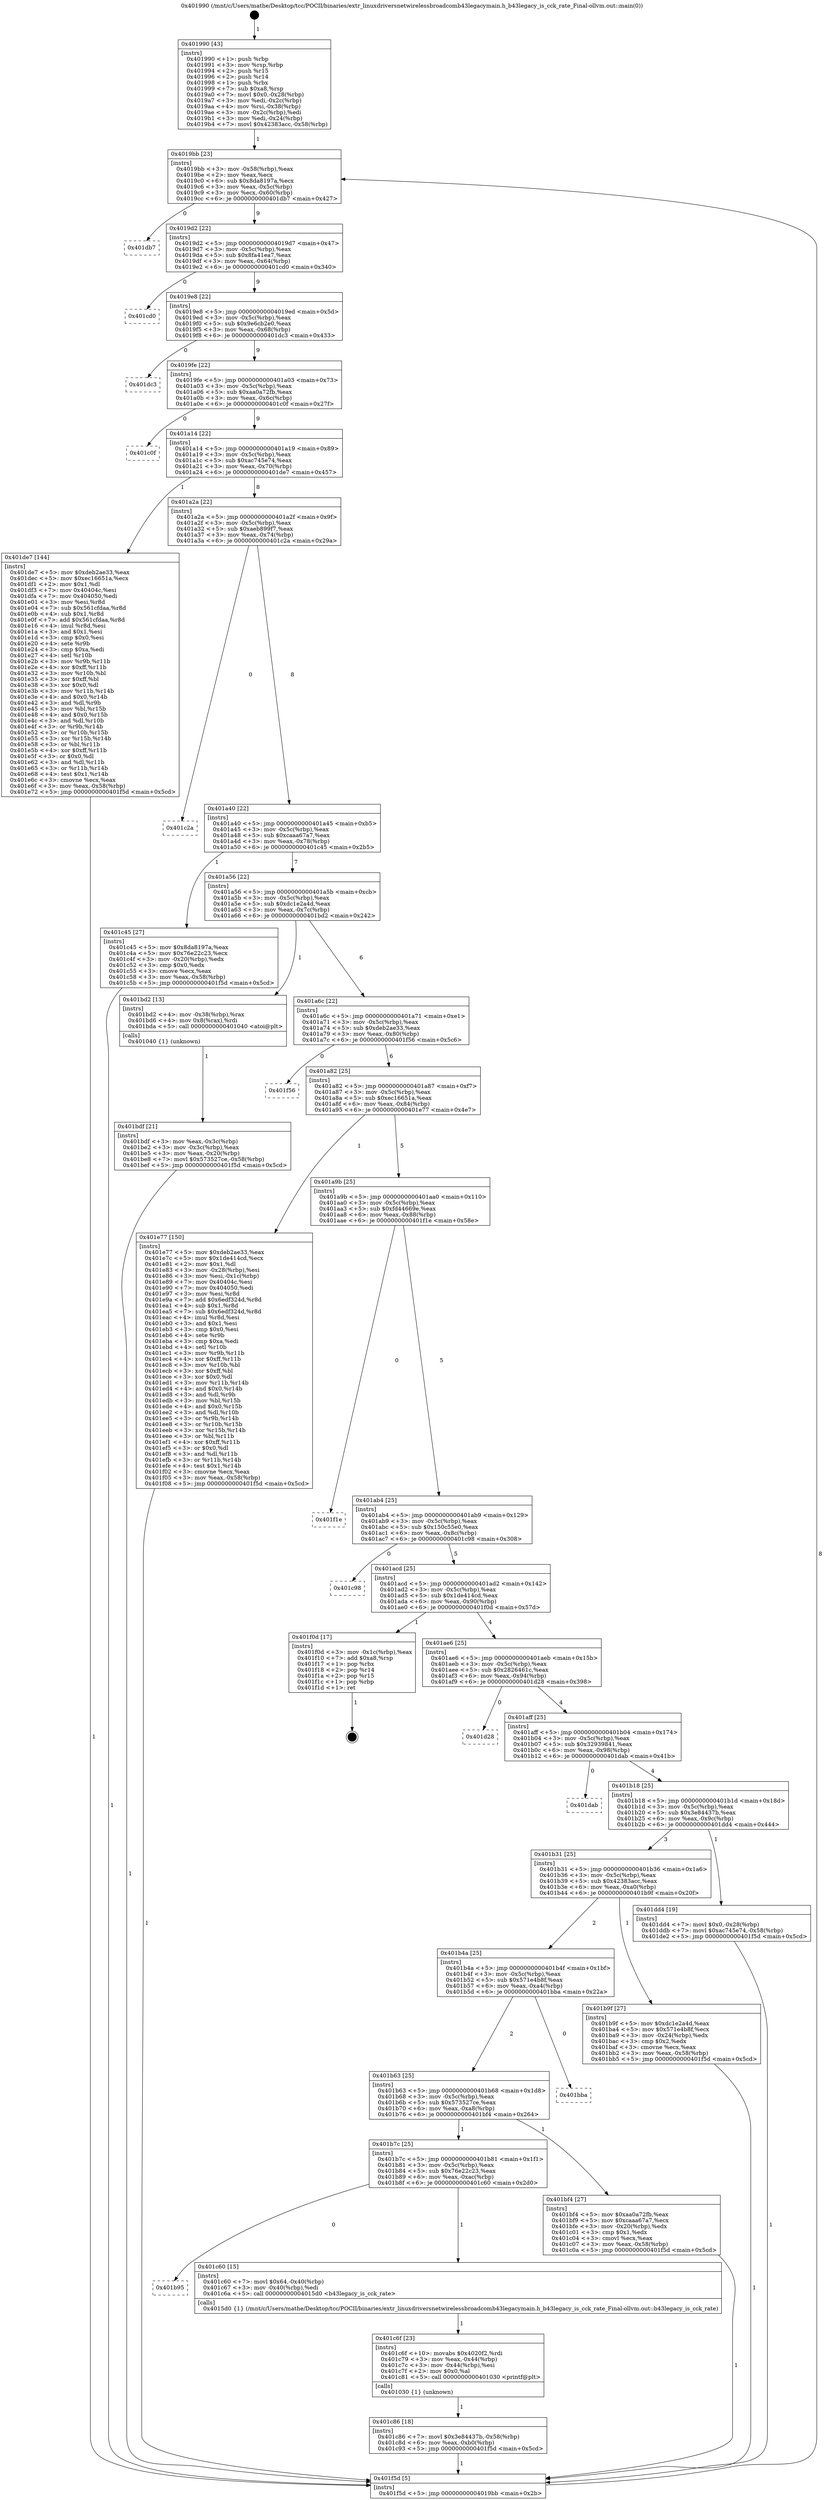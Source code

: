 digraph "0x401990" {
  label = "0x401990 (/mnt/c/Users/mathe/Desktop/tcc/POCII/binaries/extr_linuxdriversnetwirelessbroadcomb43legacymain.h_b43legacy_is_cck_rate_Final-ollvm.out::main(0))"
  labelloc = "t"
  node[shape=record]

  Entry [label="",width=0.3,height=0.3,shape=circle,fillcolor=black,style=filled]
  "0x4019bb" [label="{
     0x4019bb [23]\l
     | [instrs]\l
     &nbsp;&nbsp;0x4019bb \<+3\>: mov -0x58(%rbp),%eax\l
     &nbsp;&nbsp;0x4019be \<+2\>: mov %eax,%ecx\l
     &nbsp;&nbsp;0x4019c0 \<+6\>: sub $0x8da8197a,%ecx\l
     &nbsp;&nbsp;0x4019c6 \<+3\>: mov %eax,-0x5c(%rbp)\l
     &nbsp;&nbsp;0x4019c9 \<+3\>: mov %ecx,-0x60(%rbp)\l
     &nbsp;&nbsp;0x4019cc \<+6\>: je 0000000000401db7 \<main+0x427\>\l
  }"]
  "0x401db7" [label="{
     0x401db7\l
  }", style=dashed]
  "0x4019d2" [label="{
     0x4019d2 [22]\l
     | [instrs]\l
     &nbsp;&nbsp;0x4019d2 \<+5\>: jmp 00000000004019d7 \<main+0x47\>\l
     &nbsp;&nbsp;0x4019d7 \<+3\>: mov -0x5c(%rbp),%eax\l
     &nbsp;&nbsp;0x4019da \<+5\>: sub $0x8fa41ea7,%eax\l
     &nbsp;&nbsp;0x4019df \<+3\>: mov %eax,-0x64(%rbp)\l
     &nbsp;&nbsp;0x4019e2 \<+6\>: je 0000000000401cd0 \<main+0x340\>\l
  }"]
  Exit [label="",width=0.3,height=0.3,shape=circle,fillcolor=black,style=filled,peripheries=2]
  "0x401cd0" [label="{
     0x401cd0\l
  }", style=dashed]
  "0x4019e8" [label="{
     0x4019e8 [22]\l
     | [instrs]\l
     &nbsp;&nbsp;0x4019e8 \<+5\>: jmp 00000000004019ed \<main+0x5d\>\l
     &nbsp;&nbsp;0x4019ed \<+3\>: mov -0x5c(%rbp),%eax\l
     &nbsp;&nbsp;0x4019f0 \<+5\>: sub $0x9e6cb2e0,%eax\l
     &nbsp;&nbsp;0x4019f5 \<+3\>: mov %eax,-0x68(%rbp)\l
     &nbsp;&nbsp;0x4019f8 \<+6\>: je 0000000000401dc3 \<main+0x433\>\l
  }"]
  "0x401c86" [label="{
     0x401c86 [18]\l
     | [instrs]\l
     &nbsp;&nbsp;0x401c86 \<+7\>: movl $0x3e84437b,-0x58(%rbp)\l
     &nbsp;&nbsp;0x401c8d \<+6\>: mov %eax,-0xb0(%rbp)\l
     &nbsp;&nbsp;0x401c93 \<+5\>: jmp 0000000000401f5d \<main+0x5cd\>\l
  }"]
  "0x401dc3" [label="{
     0x401dc3\l
  }", style=dashed]
  "0x4019fe" [label="{
     0x4019fe [22]\l
     | [instrs]\l
     &nbsp;&nbsp;0x4019fe \<+5\>: jmp 0000000000401a03 \<main+0x73\>\l
     &nbsp;&nbsp;0x401a03 \<+3\>: mov -0x5c(%rbp),%eax\l
     &nbsp;&nbsp;0x401a06 \<+5\>: sub $0xaa0a72fb,%eax\l
     &nbsp;&nbsp;0x401a0b \<+3\>: mov %eax,-0x6c(%rbp)\l
     &nbsp;&nbsp;0x401a0e \<+6\>: je 0000000000401c0f \<main+0x27f\>\l
  }"]
  "0x401c6f" [label="{
     0x401c6f [23]\l
     | [instrs]\l
     &nbsp;&nbsp;0x401c6f \<+10\>: movabs $0x4020f2,%rdi\l
     &nbsp;&nbsp;0x401c79 \<+3\>: mov %eax,-0x44(%rbp)\l
     &nbsp;&nbsp;0x401c7c \<+3\>: mov -0x44(%rbp),%esi\l
     &nbsp;&nbsp;0x401c7f \<+2\>: mov $0x0,%al\l
     &nbsp;&nbsp;0x401c81 \<+5\>: call 0000000000401030 \<printf@plt\>\l
     | [calls]\l
     &nbsp;&nbsp;0x401030 \{1\} (unknown)\l
  }"]
  "0x401c0f" [label="{
     0x401c0f\l
  }", style=dashed]
  "0x401a14" [label="{
     0x401a14 [22]\l
     | [instrs]\l
     &nbsp;&nbsp;0x401a14 \<+5\>: jmp 0000000000401a19 \<main+0x89\>\l
     &nbsp;&nbsp;0x401a19 \<+3\>: mov -0x5c(%rbp),%eax\l
     &nbsp;&nbsp;0x401a1c \<+5\>: sub $0xac745e74,%eax\l
     &nbsp;&nbsp;0x401a21 \<+3\>: mov %eax,-0x70(%rbp)\l
     &nbsp;&nbsp;0x401a24 \<+6\>: je 0000000000401de7 \<main+0x457\>\l
  }"]
  "0x401b95" [label="{
     0x401b95\l
  }", style=dashed]
  "0x401de7" [label="{
     0x401de7 [144]\l
     | [instrs]\l
     &nbsp;&nbsp;0x401de7 \<+5\>: mov $0xdeb2ae33,%eax\l
     &nbsp;&nbsp;0x401dec \<+5\>: mov $0xec16651a,%ecx\l
     &nbsp;&nbsp;0x401df1 \<+2\>: mov $0x1,%dl\l
     &nbsp;&nbsp;0x401df3 \<+7\>: mov 0x40404c,%esi\l
     &nbsp;&nbsp;0x401dfa \<+7\>: mov 0x404050,%edi\l
     &nbsp;&nbsp;0x401e01 \<+3\>: mov %esi,%r8d\l
     &nbsp;&nbsp;0x401e04 \<+7\>: sub $0x561cfdaa,%r8d\l
     &nbsp;&nbsp;0x401e0b \<+4\>: sub $0x1,%r8d\l
     &nbsp;&nbsp;0x401e0f \<+7\>: add $0x561cfdaa,%r8d\l
     &nbsp;&nbsp;0x401e16 \<+4\>: imul %r8d,%esi\l
     &nbsp;&nbsp;0x401e1a \<+3\>: and $0x1,%esi\l
     &nbsp;&nbsp;0x401e1d \<+3\>: cmp $0x0,%esi\l
     &nbsp;&nbsp;0x401e20 \<+4\>: sete %r9b\l
     &nbsp;&nbsp;0x401e24 \<+3\>: cmp $0xa,%edi\l
     &nbsp;&nbsp;0x401e27 \<+4\>: setl %r10b\l
     &nbsp;&nbsp;0x401e2b \<+3\>: mov %r9b,%r11b\l
     &nbsp;&nbsp;0x401e2e \<+4\>: xor $0xff,%r11b\l
     &nbsp;&nbsp;0x401e32 \<+3\>: mov %r10b,%bl\l
     &nbsp;&nbsp;0x401e35 \<+3\>: xor $0xff,%bl\l
     &nbsp;&nbsp;0x401e38 \<+3\>: xor $0x0,%dl\l
     &nbsp;&nbsp;0x401e3b \<+3\>: mov %r11b,%r14b\l
     &nbsp;&nbsp;0x401e3e \<+4\>: and $0x0,%r14b\l
     &nbsp;&nbsp;0x401e42 \<+3\>: and %dl,%r9b\l
     &nbsp;&nbsp;0x401e45 \<+3\>: mov %bl,%r15b\l
     &nbsp;&nbsp;0x401e48 \<+4\>: and $0x0,%r15b\l
     &nbsp;&nbsp;0x401e4c \<+3\>: and %dl,%r10b\l
     &nbsp;&nbsp;0x401e4f \<+3\>: or %r9b,%r14b\l
     &nbsp;&nbsp;0x401e52 \<+3\>: or %r10b,%r15b\l
     &nbsp;&nbsp;0x401e55 \<+3\>: xor %r15b,%r14b\l
     &nbsp;&nbsp;0x401e58 \<+3\>: or %bl,%r11b\l
     &nbsp;&nbsp;0x401e5b \<+4\>: xor $0xff,%r11b\l
     &nbsp;&nbsp;0x401e5f \<+3\>: or $0x0,%dl\l
     &nbsp;&nbsp;0x401e62 \<+3\>: and %dl,%r11b\l
     &nbsp;&nbsp;0x401e65 \<+3\>: or %r11b,%r14b\l
     &nbsp;&nbsp;0x401e68 \<+4\>: test $0x1,%r14b\l
     &nbsp;&nbsp;0x401e6c \<+3\>: cmovne %ecx,%eax\l
     &nbsp;&nbsp;0x401e6f \<+3\>: mov %eax,-0x58(%rbp)\l
     &nbsp;&nbsp;0x401e72 \<+5\>: jmp 0000000000401f5d \<main+0x5cd\>\l
  }"]
  "0x401a2a" [label="{
     0x401a2a [22]\l
     | [instrs]\l
     &nbsp;&nbsp;0x401a2a \<+5\>: jmp 0000000000401a2f \<main+0x9f\>\l
     &nbsp;&nbsp;0x401a2f \<+3\>: mov -0x5c(%rbp),%eax\l
     &nbsp;&nbsp;0x401a32 \<+5\>: sub $0xaeb899f7,%eax\l
     &nbsp;&nbsp;0x401a37 \<+3\>: mov %eax,-0x74(%rbp)\l
     &nbsp;&nbsp;0x401a3a \<+6\>: je 0000000000401c2a \<main+0x29a\>\l
  }"]
  "0x401c60" [label="{
     0x401c60 [15]\l
     | [instrs]\l
     &nbsp;&nbsp;0x401c60 \<+7\>: movl $0x64,-0x40(%rbp)\l
     &nbsp;&nbsp;0x401c67 \<+3\>: mov -0x40(%rbp),%edi\l
     &nbsp;&nbsp;0x401c6a \<+5\>: call 00000000004015d0 \<b43legacy_is_cck_rate\>\l
     | [calls]\l
     &nbsp;&nbsp;0x4015d0 \{1\} (/mnt/c/Users/mathe/Desktop/tcc/POCII/binaries/extr_linuxdriversnetwirelessbroadcomb43legacymain.h_b43legacy_is_cck_rate_Final-ollvm.out::b43legacy_is_cck_rate)\l
  }"]
  "0x401c2a" [label="{
     0x401c2a\l
  }", style=dashed]
  "0x401a40" [label="{
     0x401a40 [22]\l
     | [instrs]\l
     &nbsp;&nbsp;0x401a40 \<+5\>: jmp 0000000000401a45 \<main+0xb5\>\l
     &nbsp;&nbsp;0x401a45 \<+3\>: mov -0x5c(%rbp),%eax\l
     &nbsp;&nbsp;0x401a48 \<+5\>: sub $0xcaaa67a7,%eax\l
     &nbsp;&nbsp;0x401a4d \<+3\>: mov %eax,-0x78(%rbp)\l
     &nbsp;&nbsp;0x401a50 \<+6\>: je 0000000000401c45 \<main+0x2b5\>\l
  }"]
  "0x401b7c" [label="{
     0x401b7c [25]\l
     | [instrs]\l
     &nbsp;&nbsp;0x401b7c \<+5\>: jmp 0000000000401b81 \<main+0x1f1\>\l
     &nbsp;&nbsp;0x401b81 \<+3\>: mov -0x5c(%rbp),%eax\l
     &nbsp;&nbsp;0x401b84 \<+5\>: sub $0x76e22c23,%eax\l
     &nbsp;&nbsp;0x401b89 \<+6\>: mov %eax,-0xac(%rbp)\l
     &nbsp;&nbsp;0x401b8f \<+6\>: je 0000000000401c60 \<main+0x2d0\>\l
  }"]
  "0x401c45" [label="{
     0x401c45 [27]\l
     | [instrs]\l
     &nbsp;&nbsp;0x401c45 \<+5\>: mov $0x8da8197a,%eax\l
     &nbsp;&nbsp;0x401c4a \<+5\>: mov $0x76e22c23,%ecx\l
     &nbsp;&nbsp;0x401c4f \<+3\>: mov -0x20(%rbp),%edx\l
     &nbsp;&nbsp;0x401c52 \<+3\>: cmp $0x0,%edx\l
     &nbsp;&nbsp;0x401c55 \<+3\>: cmove %ecx,%eax\l
     &nbsp;&nbsp;0x401c58 \<+3\>: mov %eax,-0x58(%rbp)\l
     &nbsp;&nbsp;0x401c5b \<+5\>: jmp 0000000000401f5d \<main+0x5cd\>\l
  }"]
  "0x401a56" [label="{
     0x401a56 [22]\l
     | [instrs]\l
     &nbsp;&nbsp;0x401a56 \<+5\>: jmp 0000000000401a5b \<main+0xcb\>\l
     &nbsp;&nbsp;0x401a5b \<+3\>: mov -0x5c(%rbp),%eax\l
     &nbsp;&nbsp;0x401a5e \<+5\>: sub $0xdc1e2a4d,%eax\l
     &nbsp;&nbsp;0x401a63 \<+3\>: mov %eax,-0x7c(%rbp)\l
     &nbsp;&nbsp;0x401a66 \<+6\>: je 0000000000401bd2 \<main+0x242\>\l
  }"]
  "0x401bf4" [label="{
     0x401bf4 [27]\l
     | [instrs]\l
     &nbsp;&nbsp;0x401bf4 \<+5\>: mov $0xaa0a72fb,%eax\l
     &nbsp;&nbsp;0x401bf9 \<+5\>: mov $0xcaaa67a7,%ecx\l
     &nbsp;&nbsp;0x401bfe \<+3\>: mov -0x20(%rbp),%edx\l
     &nbsp;&nbsp;0x401c01 \<+3\>: cmp $0x1,%edx\l
     &nbsp;&nbsp;0x401c04 \<+3\>: cmovl %ecx,%eax\l
     &nbsp;&nbsp;0x401c07 \<+3\>: mov %eax,-0x58(%rbp)\l
     &nbsp;&nbsp;0x401c0a \<+5\>: jmp 0000000000401f5d \<main+0x5cd\>\l
  }"]
  "0x401bd2" [label="{
     0x401bd2 [13]\l
     | [instrs]\l
     &nbsp;&nbsp;0x401bd2 \<+4\>: mov -0x38(%rbp),%rax\l
     &nbsp;&nbsp;0x401bd6 \<+4\>: mov 0x8(%rax),%rdi\l
     &nbsp;&nbsp;0x401bda \<+5\>: call 0000000000401040 \<atoi@plt\>\l
     | [calls]\l
     &nbsp;&nbsp;0x401040 \{1\} (unknown)\l
  }"]
  "0x401a6c" [label="{
     0x401a6c [22]\l
     | [instrs]\l
     &nbsp;&nbsp;0x401a6c \<+5\>: jmp 0000000000401a71 \<main+0xe1\>\l
     &nbsp;&nbsp;0x401a71 \<+3\>: mov -0x5c(%rbp),%eax\l
     &nbsp;&nbsp;0x401a74 \<+5\>: sub $0xdeb2ae33,%eax\l
     &nbsp;&nbsp;0x401a79 \<+3\>: mov %eax,-0x80(%rbp)\l
     &nbsp;&nbsp;0x401a7c \<+6\>: je 0000000000401f56 \<main+0x5c6\>\l
  }"]
  "0x401b63" [label="{
     0x401b63 [25]\l
     | [instrs]\l
     &nbsp;&nbsp;0x401b63 \<+5\>: jmp 0000000000401b68 \<main+0x1d8\>\l
     &nbsp;&nbsp;0x401b68 \<+3\>: mov -0x5c(%rbp),%eax\l
     &nbsp;&nbsp;0x401b6b \<+5\>: sub $0x573527ce,%eax\l
     &nbsp;&nbsp;0x401b70 \<+6\>: mov %eax,-0xa8(%rbp)\l
     &nbsp;&nbsp;0x401b76 \<+6\>: je 0000000000401bf4 \<main+0x264\>\l
  }"]
  "0x401f56" [label="{
     0x401f56\l
  }", style=dashed]
  "0x401a82" [label="{
     0x401a82 [25]\l
     | [instrs]\l
     &nbsp;&nbsp;0x401a82 \<+5\>: jmp 0000000000401a87 \<main+0xf7\>\l
     &nbsp;&nbsp;0x401a87 \<+3\>: mov -0x5c(%rbp),%eax\l
     &nbsp;&nbsp;0x401a8a \<+5\>: sub $0xec16651a,%eax\l
     &nbsp;&nbsp;0x401a8f \<+6\>: mov %eax,-0x84(%rbp)\l
     &nbsp;&nbsp;0x401a95 \<+6\>: je 0000000000401e77 \<main+0x4e7\>\l
  }"]
  "0x401bba" [label="{
     0x401bba\l
  }", style=dashed]
  "0x401e77" [label="{
     0x401e77 [150]\l
     | [instrs]\l
     &nbsp;&nbsp;0x401e77 \<+5\>: mov $0xdeb2ae33,%eax\l
     &nbsp;&nbsp;0x401e7c \<+5\>: mov $0x1de414cd,%ecx\l
     &nbsp;&nbsp;0x401e81 \<+2\>: mov $0x1,%dl\l
     &nbsp;&nbsp;0x401e83 \<+3\>: mov -0x28(%rbp),%esi\l
     &nbsp;&nbsp;0x401e86 \<+3\>: mov %esi,-0x1c(%rbp)\l
     &nbsp;&nbsp;0x401e89 \<+7\>: mov 0x40404c,%esi\l
     &nbsp;&nbsp;0x401e90 \<+7\>: mov 0x404050,%edi\l
     &nbsp;&nbsp;0x401e97 \<+3\>: mov %esi,%r8d\l
     &nbsp;&nbsp;0x401e9a \<+7\>: add $0x6edf324d,%r8d\l
     &nbsp;&nbsp;0x401ea1 \<+4\>: sub $0x1,%r8d\l
     &nbsp;&nbsp;0x401ea5 \<+7\>: sub $0x6edf324d,%r8d\l
     &nbsp;&nbsp;0x401eac \<+4\>: imul %r8d,%esi\l
     &nbsp;&nbsp;0x401eb0 \<+3\>: and $0x1,%esi\l
     &nbsp;&nbsp;0x401eb3 \<+3\>: cmp $0x0,%esi\l
     &nbsp;&nbsp;0x401eb6 \<+4\>: sete %r9b\l
     &nbsp;&nbsp;0x401eba \<+3\>: cmp $0xa,%edi\l
     &nbsp;&nbsp;0x401ebd \<+4\>: setl %r10b\l
     &nbsp;&nbsp;0x401ec1 \<+3\>: mov %r9b,%r11b\l
     &nbsp;&nbsp;0x401ec4 \<+4\>: xor $0xff,%r11b\l
     &nbsp;&nbsp;0x401ec8 \<+3\>: mov %r10b,%bl\l
     &nbsp;&nbsp;0x401ecb \<+3\>: xor $0xff,%bl\l
     &nbsp;&nbsp;0x401ece \<+3\>: xor $0x0,%dl\l
     &nbsp;&nbsp;0x401ed1 \<+3\>: mov %r11b,%r14b\l
     &nbsp;&nbsp;0x401ed4 \<+4\>: and $0x0,%r14b\l
     &nbsp;&nbsp;0x401ed8 \<+3\>: and %dl,%r9b\l
     &nbsp;&nbsp;0x401edb \<+3\>: mov %bl,%r15b\l
     &nbsp;&nbsp;0x401ede \<+4\>: and $0x0,%r15b\l
     &nbsp;&nbsp;0x401ee2 \<+3\>: and %dl,%r10b\l
     &nbsp;&nbsp;0x401ee5 \<+3\>: or %r9b,%r14b\l
     &nbsp;&nbsp;0x401ee8 \<+3\>: or %r10b,%r15b\l
     &nbsp;&nbsp;0x401eeb \<+3\>: xor %r15b,%r14b\l
     &nbsp;&nbsp;0x401eee \<+3\>: or %bl,%r11b\l
     &nbsp;&nbsp;0x401ef1 \<+4\>: xor $0xff,%r11b\l
     &nbsp;&nbsp;0x401ef5 \<+3\>: or $0x0,%dl\l
     &nbsp;&nbsp;0x401ef8 \<+3\>: and %dl,%r11b\l
     &nbsp;&nbsp;0x401efb \<+3\>: or %r11b,%r14b\l
     &nbsp;&nbsp;0x401efe \<+4\>: test $0x1,%r14b\l
     &nbsp;&nbsp;0x401f02 \<+3\>: cmovne %ecx,%eax\l
     &nbsp;&nbsp;0x401f05 \<+3\>: mov %eax,-0x58(%rbp)\l
     &nbsp;&nbsp;0x401f08 \<+5\>: jmp 0000000000401f5d \<main+0x5cd\>\l
  }"]
  "0x401a9b" [label="{
     0x401a9b [25]\l
     | [instrs]\l
     &nbsp;&nbsp;0x401a9b \<+5\>: jmp 0000000000401aa0 \<main+0x110\>\l
     &nbsp;&nbsp;0x401aa0 \<+3\>: mov -0x5c(%rbp),%eax\l
     &nbsp;&nbsp;0x401aa3 \<+5\>: sub $0xfd44669e,%eax\l
     &nbsp;&nbsp;0x401aa8 \<+6\>: mov %eax,-0x88(%rbp)\l
     &nbsp;&nbsp;0x401aae \<+6\>: je 0000000000401f1e \<main+0x58e\>\l
  }"]
  "0x401bdf" [label="{
     0x401bdf [21]\l
     | [instrs]\l
     &nbsp;&nbsp;0x401bdf \<+3\>: mov %eax,-0x3c(%rbp)\l
     &nbsp;&nbsp;0x401be2 \<+3\>: mov -0x3c(%rbp),%eax\l
     &nbsp;&nbsp;0x401be5 \<+3\>: mov %eax,-0x20(%rbp)\l
     &nbsp;&nbsp;0x401be8 \<+7\>: movl $0x573527ce,-0x58(%rbp)\l
     &nbsp;&nbsp;0x401bef \<+5\>: jmp 0000000000401f5d \<main+0x5cd\>\l
  }"]
  "0x401f1e" [label="{
     0x401f1e\l
  }", style=dashed]
  "0x401ab4" [label="{
     0x401ab4 [25]\l
     | [instrs]\l
     &nbsp;&nbsp;0x401ab4 \<+5\>: jmp 0000000000401ab9 \<main+0x129\>\l
     &nbsp;&nbsp;0x401ab9 \<+3\>: mov -0x5c(%rbp),%eax\l
     &nbsp;&nbsp;0x401abc \<+5\>: sub $0x150c55e0,%eax\l
     &nbsp;&nbsp;0x401ac1 \<+6\>: mov %eax,-0x8c(%rbp)\l
     &nbsp;&nbsp;0x401ac7 \<+6\>: je 0000000000401c98 \<main+0x308\>\l
  }"]
  "0x401990" [label="{
     0x401990 [43]\l
     | [instrs]\l
     &nbsp;&nbsp;0x401990 \<+1\>: push %rbp\l
     &nbsp;&nbsp;0x401991 \<+3\>: mov %rsp,%rbp\l
     &nbsp;&nbsp;0x401994 \<+2\>: push %r15\l
     &nbsp;&nbsp;0x401996 \<+2\>: push %r14\l
     &nbsp;&nbsp;0x401998 \<+1\>: push %rbx\l
     &nbsp;&nbsp;0x401999 \<+7\>: sub $0xa8,%rsp\l
     &nbsp;&nbsp;0x4019a0 \<+7\>: movl $0x0,-0x28(%rbp)\l
     &nbsp;&nbsp;0x4019a7 \<+3\>: mov %edi,-0x2c(%rbp)\l
     &nbsp;&nbsp;0x4019aa \<+4\>: mov %rsi,-0x38(%rbp)\l
     &nbsp;&nbsp;0x4019ae \<+3\>: mov -0x2c(%rbp),%edi\l
     &nbsp;&nbsp;0x4019b1 \<+3\>: mov %edi,-0x24(%rbp)\l
     &nbsp;&nbsp;0x4019b4 \<+7\>: movl $0x42383acc,-0x58(%rbp)\l
  }"]
  "0x401c98" [label="{
     0x401c98\l
  }", style=dashed]
  "0x401acd" [label="{
     0x401acd [25]\l
     | [instrs]\l
     &nbsp;&nbsp;0x401acd \<+5\>: jmp 0000000000401ad2 \<main+0x142\>\l
     &nbsp;&nbsp;0x401ad2 \<+3\>: mov -0x5c(%rbp),%eax\l
     &nbsp;&nbsp;0x401ad5 \<+5\>: sub $0x1de414cd,%eax\l
     &nbsp;&nbsp;0x401ada \<+6\>: mov %eax,-0x90(%rbp)\l
     &nbsp;&nbsp;0x401ae0 \<+6\>: je 0000000000401f0d \<main+0x57d\>\l
  }"]
  "0x401f5d" [label="{
     0x401f5d [5]\l
     | [instrs]\l
     &nbsp;&nbsp;0x401f5d \<+5\>: jmp 00000000004019bb \<main+0x2b\>\l
  }"]
  "0x401f0d" [label="{
     0x401f0d [17]\l
     | [instrs]\l
     &nbsp;&nbsp;0x401f0d \<+3\>: mov -0x1c(%rbp),%eax\l
     &nbsp;&nbsp;0x401f10 \<+7\>: add $0xa8,%rsp\l
     &nbsp;&nbsp;0x401f17 \<+1\>: pop %rbx\l
     &nbsp;&nbsp;0x401f18 \<+2\>: pop %r14\l
     &nbsp;&nbsp;0x401f1a \<+2\>: pop %r15\l
     &nbsp;&nbsp;0x401f1c \<+1\>: pop %rbp\l
     &nbsp;&nbsp;0x401f1d \<+1\>: ret\l
  }"]
  "0x401ae6" [label="{
     0x401ae6 [25]\l
     | [instrs]\l
     &nbsp;&nbsp;0x401ae6 \<+5\>: jmp 0000000000401aeb \<main+0x15b\>\l
     &nbsp;&nbsp;0x401aeb \<+3\>: mov -0x5c(%rbp),%eax\l
     &nbsp;&nbsp;0x401aee \<+5\>: sub $0x2826461c,%eax\l
     &nbsp;&nbsp;0x401af3 \<+6\>: mov %eax,-0x94(%rbp)\l
     &nbsp;&nbsp;0x401af9 \<+6\>: je 0000000000401d28 \<main+0x398\>\l
  }"]
  "0x401b4a" [label="{
     0x401b4a [25]\l
     | [instrs]\l
     &nbsp;&nbsp;0x401b4a \<+5\>: jmp 0000000000401b4f \<main+0x1bf\>\l
     &nbsp;&nbsp;0x401b4f \<+3\>: mov -0x5c(%rbp),%eax\l
     &nbsp;&nbsp;0x401b52 \<+5\>: sub $0x571e4b8f,%eax\l
     &nbsp;&nbsp;0x401b57 \<+6\>: mov %eax,-0xa4(%rbp)\l
     &nbsp;&nbsp;0x401b5d \<+6\>: je 0000000000401bba \<main+0x22a\>\l
  }"]
  "0x401d28" [label="{
     0x401d28\l
  }", style=dashed]
  "0x401aff" [label="{
     0x401aff [25]\l
     | [instrs]\l
     &nbsp;&nbsp;0x401aff \<+5\>: jmp 0000000000401b04 \<main+0x174\>\l
     &nbsp;&nbsp;0x401b04 \<+3\>: mov -0x5c(%rbp),%eax\l
     &nbsp;&nbsp;0x401b07 \<+5\>: sub $0x32939841,%eax\l
     &nbsp;&nbsp;0x401b0c \<+6\>: mov %eax,-0x98(%rbp)\l
     &nbsp;&nbsp;0x401b12 \<+6\>: je 0000000000401dab \<main+0x41b\>\l
  }"]
  "0x401b9f" [label="{
     0x401b9f [27]\l
     | [instrs]\l
     &nbsp;&nbsp;0x401b9f \<+5\>: mov $0xdc1e2a4d,%eax\l
     &nbsp;&nbsp;0x401ba4 \<+5\>: mov $0x571e4b8f,%ecx\l
     &nbsp;&nbsp;0x401ba9 \<+3\>: mov -0x24(%rbp),%edx\l
     &nbsp;&nbsp;0x401bac \<+3\>: cmp $0x2,%edx\l
     &nbsp;&nbsp;0x401baf \<+3\>: cmovne %ecx,%eax\l
     &nbsp;&nbsp;0x401bb2 \<+3\>: mov %eax,-0x58(%rbp)\l
     &nbsp;&nbsp;0x401bb5 \<+5\>: jmp 0000000000401f5d \<main+0x5cd\>\l
  }"]
  "0x401dab" [label="{
     0x401dab\l
  }", style=dashed]
  "0x401b18" [label="{
     0x401b18 [25]\l
     | [instrs]\l
     &nbsp;&nbsp;0x401b18 \<+5\>: jmp 0000000000401b1d \<main+0x18d\>\l
     &nbsp;&nbsp;0x401b1d \<+3\>: mov -0x5c(%rbp),%eax\l
     &nbsp;&nbsp;0x401b20 \<+5\>: sub $0x3e84437b,%eax\l
     &nbsp;&nbsp;0x401b25 \<+6\>: mov %eax,-0x9c(%rbp)\l
     &nbsp;&nbsp;0x401b2b \<+6\>: je 0000000000401dd4 \<main+0x444\>\l
  }"]
  "0x401b31" [label="{
     0x401b31 [25]\l
     | [instrs]\l
     &nbsp;&nbsp;0x401b31 \<+5\>: jmp 0000000000401b36 \<main+0x1a6\>\l
     &nbsp;&nbsp;0x401b36 \<+3\>: mov -0x5c(%rbp),%eax\l
     &nbsp;&nbsp;0x401b39 \<+5\>: sub $0x42383acc,%eax\l
     &nbsp;&nbsp;0x401b3e \<+6\>: mov %eax,-0xa0(%rbp)\l
     &nbsp;&nbsp;0x401b44 \<+6\>: je 0000000000401b9f \<main+0x20f\>\l
  }"]
  "0x401dd4" [label="{
     0x401dd4 [19]\l
     | [instrs]\l
     &nbsp;&nbsp;0x401dd4 \<+7\>: movl $0x0,-0x28(%rbp)\l
     &nbsp;&nbsp;0x401ddb \<+7\>: movl $0xac745e74,-0x58(%rbp)\l
     &nbsp;&nbsp;0x401de2 \<+5\>: jmp 0000000000401f5d \<main+0x5cd\>\l
  }"]
  Entry -> "0x401990" [label=" 1"]
  "0x4019bb" -> "0x401db7" [label=" 0"]
  "0x4019bb" -> "0x4019d2" [label=" 9"]
  "0x401f0d" -> Exit [label=" 1"]
  "0x4019d2" -> "0x401cd0" [label=" 0"]
  "0x4019d2" -> "0x4019e8" [label=" 9"]
  "0x401e77" -> "0x401f5d" [label=" 1"]
  "0x4019e8" -> "0x401dc3" [label=" 0"]
  "0x4019e8" -> "0x4019fe" [label=" 9"]
  "0x401de7" -> "0x401f5d" [label=" 1"]
  "0x4019fe" -> "0x401c0f" [label=" 0"]
  "0x4019fe" -> "0x401a14" [label=" 9"]
  "0x401dd4" -> "0x401f5d" [label=" 1"]
  "0x401a14" -> "0x401de7" [label=" 1"]
  "0x401a14" -> "0x401a2a" [label=" 8"]
  "0x401c86" -> "0x401f5d" [label=" 1"]
  "0x401a2a" -> "0x401c2a" [label=" 0"]
  "0x401a2a" -> "0x401a40" [label=" 8"]
  "0x401c6f" -> "0x401c86" [label=" 1"]
  "0x401a40" -> "0x401c45" [label=" 1"]
  "0x401a40" -> "0x401a56" [label=" 7"]
  "0x401b7c" -> "0x401b95" [label=" 0"]
  "0x401a56" -> "0x401bd2" [label=" 1"]
  "0x401a56" -> "0x401a6c" [label=" 6"]
  "0x401b7c" -> "0x401c60" [label=" 1"]
  "0x401a6c" -> "0x401f56" [label=" 0"]
  "0x401a6c" -> "0x401a82" [label=" 6"]
  "0x401c45" -> "0x401f5d" [label=" 1"]
  "0x401a82" -> "0x401e77" [label=" 1"]
  "0x401a82" -> "0x401a9b" [label=" 5"]
  "0x401bf4" -> "0x401f5d" [label=" 1"]
  "0x401a9b" -> "0x401f1e" [label=" 0"]
  "0x401a9b" -> "0x401ab4" [label=" 5"]
  "0x401b63" -> "0x401bf4" [label=" 1"]
  "0x401ab4" -> "0x401c98" [label=" 0"]
  "0x401ab4" -> "0x401acd" [label=" 5"]
  "0x401c60" -> "0x401c6f" [label=" 1"]
  "0x401acd" -> "0x401f0d" [label=" 1"]
  "0x401acd" -> "0x401ae6" [label=" 4"]
  "0x401b4a" -> "0x401b63" [label=" 2"]
  "0x401ae6" -> "0x401d28" [label=" 0"]
  "0x401ae6" -> "0x401aff" [label=" 4"]
  "0x401b4a" -> "0x401bba" [label=" 0"]
  "0x401aff" -> "0x401dab" [label=" 0"]
  "0x401aff" -> "0x401b18" [label=" 4"]
  "0x401b63" -> "0x401b7c" [label=" 1"]
  "0x401b18" -> "0x401dd4" [label=" 1"]
  "0x401b18" -> "0x401b31" [label=" 3"]
  "0x401bdf" -> "0x401f5d" [label=" 1"]
  "0x401b31" -> "0x401b9f" [label=" 1"]
  "0x401b31" -> "0x401b4a" [label=" 2"]
  "0x401b9f" -> "0x401f5d" [label=" 1"]
  "0x401990" -> "0x4019bb" [label=" 1"]
  "0x401f5d" -> "0x4019bb" [label=" 8"]
  "0x401bd2" -> "0x401bdf" [label=" 1"]
}
